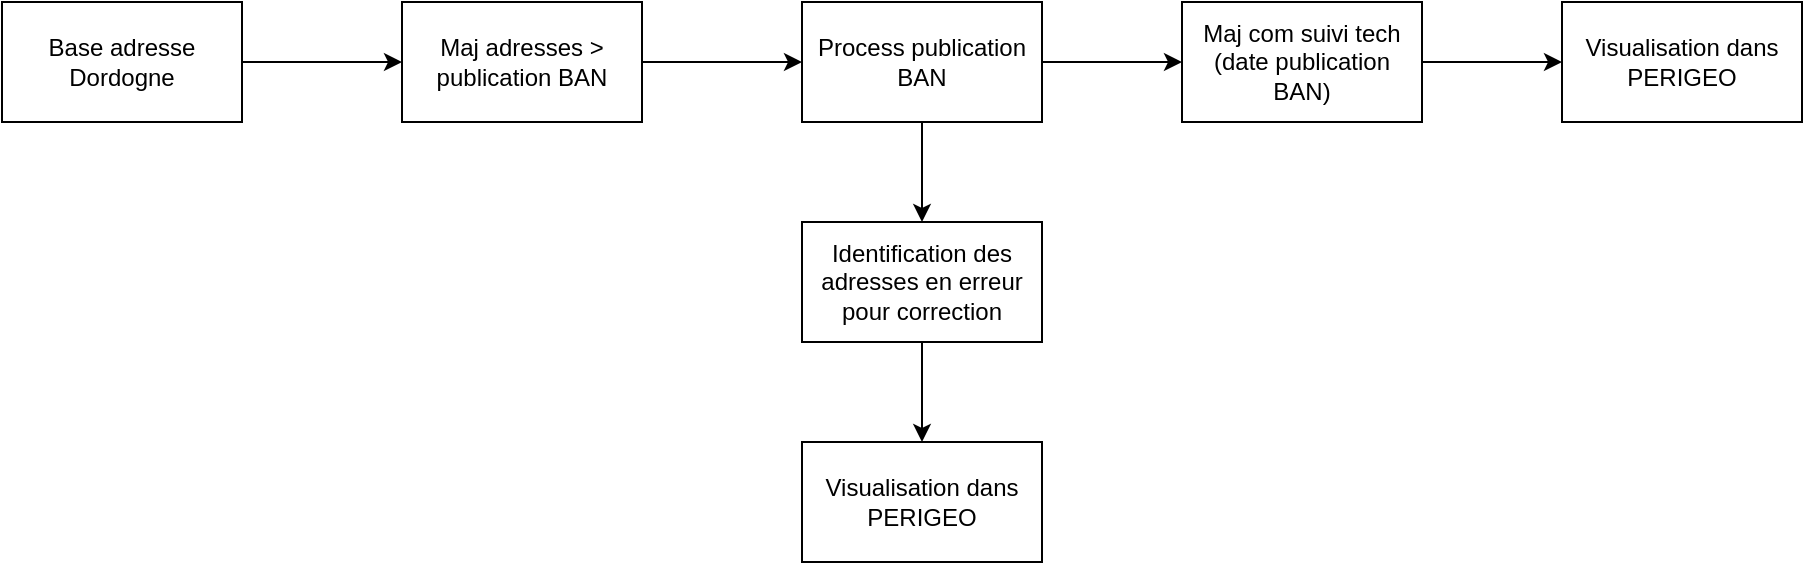 <mxfile version="24.2.5" type="github">
  <diagram name="Page-1" id="xadw-RgM7V3dirTDwN17">
    <mxGraphModel dx="1259" dy="679" grid="1" gridSize="10" guides="1" tooltips="1" connect="1" arrows="1" fold="1" page="1" pageScale="1" pageWidth="1169" pageHeight="1654" math="0" shadow="0">
      <root>
        <mxCell id="0" />
        <mxCell id="1" parent="0" />
        <mxCell id="M_SQ8xV0aKY_EdB94nSm-9" style="edgeStyle=orthogonalEdgeStyle;rounded=0;orthogonalLoop=1;jettySize=auto;html=1;exitX=1;exitY=0.5;exitDx=0;exitDy=0;entryX=0;entryY=0.5;entryDx=0;entryDy=0;" edge="1" parent="1" source="M_SQ8xV0aKY_EdB94nSm-1" target="M_SQ8xV0aKY_EdB94nSm-3">
          <mxGeometry relative="1" as="geometry" />
        </mxCell>
        <mxCell id="M_SQ8xV0aKY_EdB94nSm-1" value="Base adresse Dordogne" style="rounded=0;whiteSpace=wrap;html=1;" vertex="1" parent="1">
          <mxGeometry x="100" y="170" width="120" height="60" as="geometry" />
        </mxCell>
        <mxCell id="M_SQ8xV0aKY_EdB94nSm-10" style="edgeStyle=orthogonalEdgeStyle;rounded=0;orthogonalLoop=1;jettySize=auto;html=1;exitX=1;exitY=0.5;exitDx=0;exitDy=0;entryX=0;entryY=0.5;entryDx=0;entryDy=0;" edge="1" parent="1" source="M_SQ8xV0aKY_EdB94nSm-3" target="M_SQ8xV0aKY_EdB94nSm-4">
          <mxGeometry relative="1" as="geometry" />
        </mxCell>
        <mxCell id="M_SQ8xV0aKY_EdB94nSm-3" value="Maj adresses &amp;gt; publication BAN" style="rounded=0;whiteSpace=wrap;html=1;" vertex="1" parent="1">
          <mxGeometry x="300" y="170" width="120" height="60" as="geometry" />
        </mxCell>
        <mxCell id="M_SQ8xV0aKY_EdB94nSm-11" style="edgeStyle=orthogonalEdgeStyle;rounded=0;orthogonalLoop=1;jettySize=auto;html=1;entryX=0;entryY=0.5;entryDx=0;entryDy=0;" edge="1" parent="1" source="M_SQ8xV0aKY_EdB94nSm-4" target="M_SQ8xV0aKY_EdB94nSm-6">
          <mxGeometry relative="1" as="geometry" />
        </mxCell>
        <mxCell id="M_SQ8xV0aKY_EdB94nSm-13" style="edgeStyle=orthogonalEdgeStyle;rounded=0;orthogonalLoop=1;jettySize=auto;html=1;entryX=0.5;entryY=0;entryDx=0;entryDy=0;" edge="1" parent="1" source="M_SQ8xV0aKY_EdB94nSm-4" target="M_SQ8xV0aKY_EdB94nSm-5">
          <mxGeometry relative="1" as="geometry" />
        </mxCell>
        <mxCell id="M_SQ8xV0aKY_EdB94nSm-4" value="Process publication BAN" style="rounded=0;whiteSpace=wrap;html=1;" vertex="1" parent="1">
          <mxGeometry x="500" y="170" width="120" height="60" as="geometry" />
        </mxCell>
        <mxCell id="M_SQ8xV0aKY_EdB94nSm-16" style="edgeStyle=orthogonalEdgeStyle;rounded=0;orthogonalLoop=1;jettySize=auto;html=1;entryX=0.5;entryY=0;entryDx=0;entryDy=0;" edge="1" parent="1" source="M_SQ8xV0aKY_EdB94nSm-5" target="M_SQ8xV0aKY_EdB94nSm-7">
          <mxGeometry relative="1" as="geometry" />
        </mxCell>
        <mxCell id="M_SQ8xV0aKY_EdB94nSm-5" value="Identification des adresses en erreur pour correction" style="rounded=0;whiteSpace=wrap;html=1;" vertex="1" parent="1">
          <mxGeometry x="500" y="280" width="120" height="60" as="geometry" />
        </mxCell>
        <mxCell id="M_SQ8xV0aKY_EdB94nSm-12" style="edgeStyle=orthogonalEdgeStyle;rounded=0;orthogonalLoop=1;jettySize=auto;html=1;entryX=0;entryY=0.5;entryDx=0;entryDy=0;" edge="1" parent="1" source="M_SQ8xV0aKY_EdB94nSm-6" target="M_SQ8xV0aKY_EdB94nSm-8">
          <mxGeometry relative="1" as="geometry" />
        </mxCell>
        <mxCell id="M_SQ8xV0aKY_EdB94nSm-6" value="Maj com suivi tech (date publication BAN)" style="rounded=0;whiteSpace=wrap;html=1;" vertex="1" parent="1">
          <mxGeometry x="690" y="170" width="120" height="60" as="geometry" />
        </mxCell>
        <mxCell id="M_SQ8xV0aKY_EdB94nSm-7" value="Visualisation dans PERIGEO" style="rounded=0;whiteSpace=wrap;html=1;" vertex="1" parent="1">
          <mxGeometry x="500" y="390" width="120" height="60" as="geometry" />
        </mxCell>
        <mxCell id="M_SQ8xV0aKY_EdB94nSm-8" value="Visualisation dans PERIGEO" style="rounded=0;whiteSpace=wrap;html=1;" vertex="1" parent="1">
          <mxGeometry x="880" y="170" width="120" height="60" as="geometry" />
        </mxCell>
      </root>
    </mxGraphModel>
  </diagram>
</mxfile>
